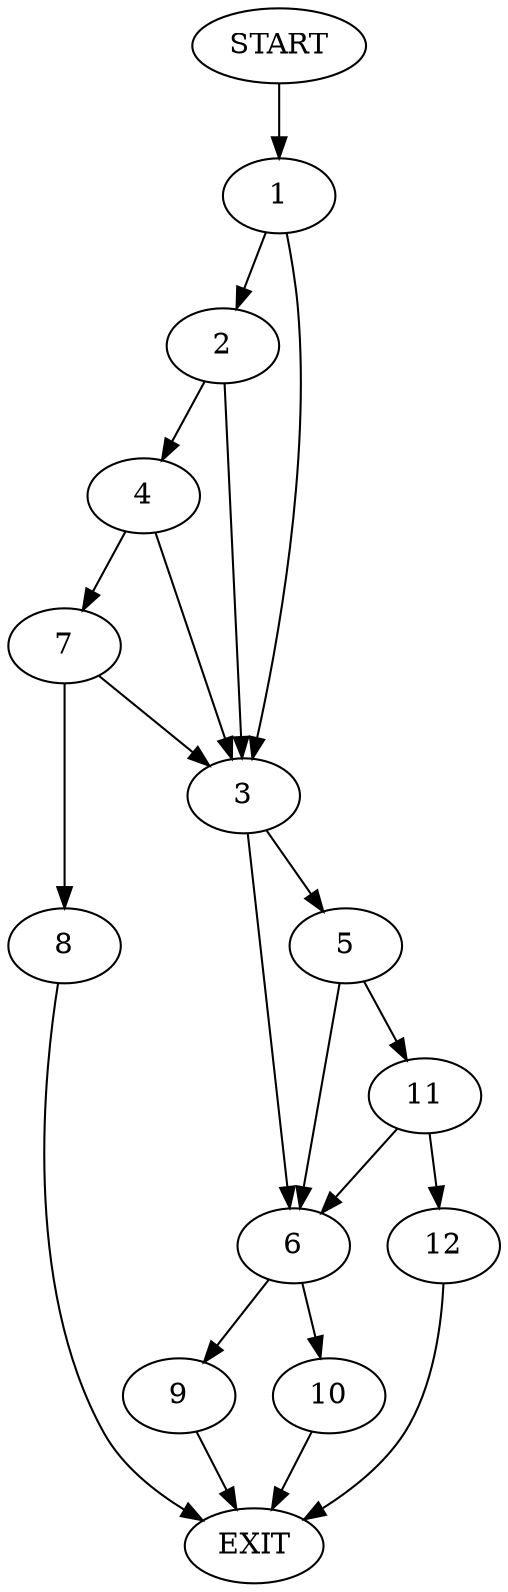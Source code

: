 digraph {
0 [label="START"]
13 [label="EXIT"]
0 -> 1
1 -> 2
1 -> 3
2 -> 4
2 -> 3
3 -> 5
3 -> 6
4 -> 7
4 -> 3
7 -> 3
7 -> 8
8 -> 13
6 -> 9
6 -> 10
5 -> 11
5 -> 6
11 -> 12
11 -> 6
12 -> 13
10 -> 13
9 -> 13
}
